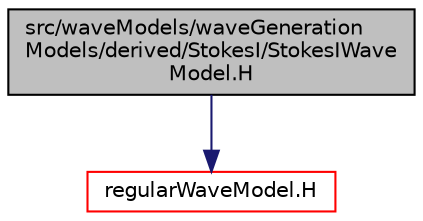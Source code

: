 digraph "src/waveModels/waveGenerationModels/derived/StokesI/StokesIWaveModel.H"
{
  bgcolor="transparent";
  edge [fontname="Helvetica",fontsize="10",labelfontname="Helvetica",labelfontsize="10"];
  node [fontname="Helvetica",fontsize="10",shape=record];
  Node1 [label="src/waveModels/waveGeneration\lModels/derived/StokesI/StokesIWave\lModel.H",height=0.2,width=0.4,color="black", fillcolor="grey75", style="filled" fontcolor="black"];
  Node1 -> Node2 [color="midnightblue",fontsize="10",style="solid",fontname="Helvetica"];
  Node2 [label="regularWaveModel.H",height=0.2,width=0.4,color="red",URL="$regularWaveModel_8H.html"];
}

